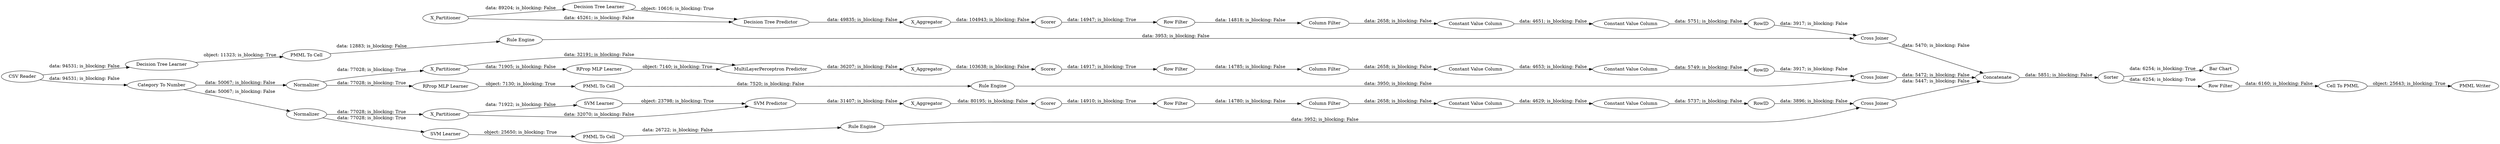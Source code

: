 digraph {
	"-8243287829059860028_7" [label=X_Aggregator]
	"-2173145059402448836_2" [label=X_Partitioner]
	"-6077844542962607448_294" [label="Column Filter"]
	"4606521626749615859_59" [label="Bar Chart"]
	"-8377664506437928178_38" [label="Cross Joiner"]
	"-6077844542962607448_292" [label="Constant Value Column"]
	"3503799760204964745_294" [label="Column Filter"]
	"-2173145059402448836_32" [label="MultiLayerPerceptron Predictor"]
	"5783878517848758205_292" [label="Constant Value Column"]
	"7030240843153719248_34" [label="PMML To Cell"]
	"3503799760204964745_9" [label="Row Filter"]
	"4606521626749615859_60" [label=Concatenate]
	"3503799760204964745_293" [label=RowID]
	"-6077844542962607448_293" [label=RowID]
	"2384091704121260087_28" [label="PMML To Cell"]
	"-6077844542962607448_290" [label="Constant Value Column"]
	"5783878517848758205_290" [label="Constant Value Column"]
	"-8377664506437928178_32" [label="Decision Tree Predictor"]
	"7853854604862861801_22" [label="PMML To Cell"]
	"-8243287829059860028_40" [label=Normalizer]
	"2384091704121260087_34" [label="Rule Engine"]
	"-2173145059402448836_39" [label=Normalizer]
	"-2173145059402448836_40" [label=Scorer]
	"4606521626749615859_52" [label=Sorter]
	"-6077844542962607448_9" [label="Row Filter"]
	"5783878517848758205_294" [label="Column Filter"]
	"4606521626749615859_53" [label="Row Filter"]
	"5783878517848758205_293" [label=RowID]
	"-2173145059402448836_31" [label="RProp MLP Learner"]
	"-2173145059402448836_38" [label="Cross Joiner"]
	"7030240843153719248_33" [label="SVM Learner"]
	"-8377664506437928178_7" [label=X_Aggregator]
	"4606521626749615859_58" [label="Category To Number"]
	"3503799760204964745_290" [label="Constant Value Column"]
	"5783878517848758205_9" [label="Row Filter"]
	"4606521626749615859_63" [label="CSV Reader"]
	"2384091704121260087_33" [label="Decision Tree Learner"]
	"-8377664506437928178_39" [label=Scorer]
	"-2173145059402448836_7" [label=X_Aggregator]
	"7030240843153719248_35" [label="Rule Engine"]
	"-8243287829059860028_39" [label="Cross Joiner"]
	"3503799760204964745_292" [label="Constant Value Column"]
	"7853854604862861801_35" [label="RProp MLP Learner"]
	"7853854604862861801_34" [label="Rule Engine"]
	"-8377664506437928178_31" [label="Decision Tree Learner"]
	"4606521626749615859_61" [label="PMML Writer"]
	"4606521626749615859_54" [label="Cell To PMML"]
	"-8243287829059860028_31" [label="SVM Learner"]
	"-8243287829059860028_32" [label="SVM Predictor"]
	"-8243287829059860028_2" [label=X_Partitioner]
	"-8243287829059860028_41" [label=Scorer]
	"-8377664506437928178_2" [label=X_Partitioner]
	"5783878517848758205_294" -> "5783878517848758205_290" [label="data: 2658; is_blocking: False"]
	"5783878517848758205_293" -> "-2173145059402448836_38" [label="data: 3917; is_blocking: False"]
	"5783878517848758205_290" -> "5783878517848758205_292" [label="data: 4653; is_blocking: False"]
	"-6077844542962607448_293" -> "-8243287829059860028_39" [label="data: 3896; is_blocking: False"]
	"-6077844542962607448_294" -> "-6077844542962607448_290" [label="data: 2658; is_blocking: False"]
	"-8243287829059860028_2" -> "-8243287829059860028_32" [label="data: 32070; is_blocking: False"]
	"-8377664506437928178_31" -> "-8377664506437928178_32" [label="object: 10616; is_blocking: True"]
	"4606521626749615859_58" -> "-2173145059402448836_39" [label="data: 50067; is_blocking: False"]
	"-8243287829059860028_40" -> "-8243287829059860028_2" [label="data: 77028; is_blocking: True"]
	"-8377664506437928178_38" -> "4606521626749615859_60" [label="data: 5470; is_blocking: False"]
	"-8377664506437928178_39" -> "3503799760204964745_9" [label="data: 14947; is_blocking: True"]
	"7030240843153719248_34" -> "7030240843153719248_35" [label="data: 26722; is_blocking: False"]
	"-2173145059402448836_7" -> "-2173145059402448836_40" [label="data: 103638; is_blocking: False"]
	"-2173145059402448836_38" -> "4606521626749615859_60" [label="data: 5472; is_blocking: False"]
	"7853854604862861801_34" -> "-2173145059402448836_38" [label="data: 3950; is_blocking: False"]
	"4606521626749615859_52" -> "4606521626749615859_59" [label="data: 6254; is_blocking: True"]
	"7853854604862861801_22" -> "7853854604862861801_34" [label="data: 7520; is_blocking: False"]
	"3503799760204964745_293" -> "-8377664506437928178_38" [label="data: 3917; is_blocking: False"]
	"-8243287829059860028_39" -> "4606521626749615859_60" [label="data: 5447; is_blocking: False"]
	"3503799760204964745_9" -> "3503799760204964745_294" [label="data: 14818; is_blocking: False"]
	"3503799760204964745_292" -> "3503799760204964745_293" [label="data: 5751; is_blocking: False"]
	"3503799760204964745_294" -> "3503799760204964745_290" [label="data: 2658; is_blocking: False"]
	"-8377664506437928178_2" -> "-8377664506437928178_32" [label="data: 45261; is_blocking: False"]
	"-6077844542962607448_290" -> "-6077844542962607448_292" [label="data: 4629; is_blocking: False"]
	"-2173145059402448836_40" -> "5783878517848758205_9" [label="data: 14917; is_blocking: True"]
	"4606521626749615859_53" -> "4606521626749615859_54" [label="data: 6160; is_blocking: False"]
	"-2173145059402448836_39" -> "7853854604862861801_35" [label="data: 77028; is_blocking: True"]
	"-2173145059402448836_32" -> "-2173145059402448836_7" [label="data: 36207; is_blocking: False"]
	"5783878517848758205_9" -> "5783878517848758205_294" [label="data: 14785; is_blocking: False"]
	"-8377664506437928178_32" -> "-8377664506437928178_7" [label="data: 49835; is_blocking: False"]
	"-8243287829059860028_31" -> "-8243287829059860028_32" [label="object: 23798; is_blocking: True"]
	"2384091704121260087_34" -> "-8377664506437928178_38" [label="data: 3953; is_blocking: False"]
	"-8243287829059860028_32" -> "-8243287829059860028_7" [label="data: 31407; is_blocking: False"]
	"-8377664506437928178_2" -> "-8377664506437928178_31" [label="data: 89204; is_blocking: False"]
	"-2173145059402448836_2" -> "-2173145059402448836_32" [label="data: 32191; is_blocking: False"]
	"-8243287829059860028_41" -> "-6077844542962607448_9" [label="data: 14910; is_blocking: True"]
	"-8377664506437928178_7" -> "-8377664506437928178_39" [label="data: 104943; is_blocking: False"]
	"7853854604862861801_35" -> "7853854604862861801_22" [label="object: 7130; is_blocking: True"]
	"4606521626749615859_54" -> "4606521626749615859_61" [label="object: 25643; is_blocking: True"]
	"-6077844542962607448_9" -> "-6077844542962607448_294" [label="data: 14780; is_blocking: False"]
	"3503799760204964745_290" -> "3503799760204964745_292" [label="data: 4651; is_blocking: False"]
	"4606521626749615859_60" -> "4606521626749615859_52" [label="data: 5851; is_blocking: False"]
	"2384091704121260087_33" -> "2384091704121260087_28" [label="object: 11323; is_blocking: True"]
	"7030240843153719248_33" -> "7030240843153719248_34" [label="object: 25650; is_blocking: True"]
	"-2173145059402448836_31" -> "-2173145059402448836_32" [label="object: 7140; is_blocking: True"]
	"2384091704121260087_28" -> "2384091704121260087_34" [label="data: 12883; is_blocking: False"]
	"-2173145059402448836_2" -> "-2173145059402448836_31" [label="data: 71905; is_blocking: False"]
	"5783878517848758205_292" -> "5783878517848758205_293" [label="data: 5749; is_blocking: False"]
	"-8243287829059860028_7" -> "-8243287829059860028_41" [label="data: 80195; is_blocking: False"]
	"7030240843153719248_35" -> "-8243287829059860028_39" [label="data: 3952; is_blocking: False"]
	"-2173145059402448836_39" -> "-2173145059402448836_2" [label="data: 77028; is_blocking: True"]
	"4606521626749615859_52" -> "4606521626749615859_53" [label="data: 6254; is_blocking: True"]
	"4606521626749615859_58" -> "-8243287829059860028_40" [label="data: 50067; is_blocking: False"]
	"-8243287829059860028_2" -> "-8243287829059860028_31" [label="data: 71922; is_blocking: False"]
	"4606521626749615859_63" -> "4606521626749615859_58" [label="data: 94531; is_blocking: False"]
	"-8243287829059860028_40" -> "7030240843153719248_33" [label="data: 77028; is_blocking: True"]
	"4606521626749615859_63" -> "2384091704121260087_33" [label="data: 94531; is_blocking: False"]
	"-6077844542962607448_292" -> "-6077844542962607448_293" [label="data: 5737; is_blocking: False"]
	rankdir=LR
}
